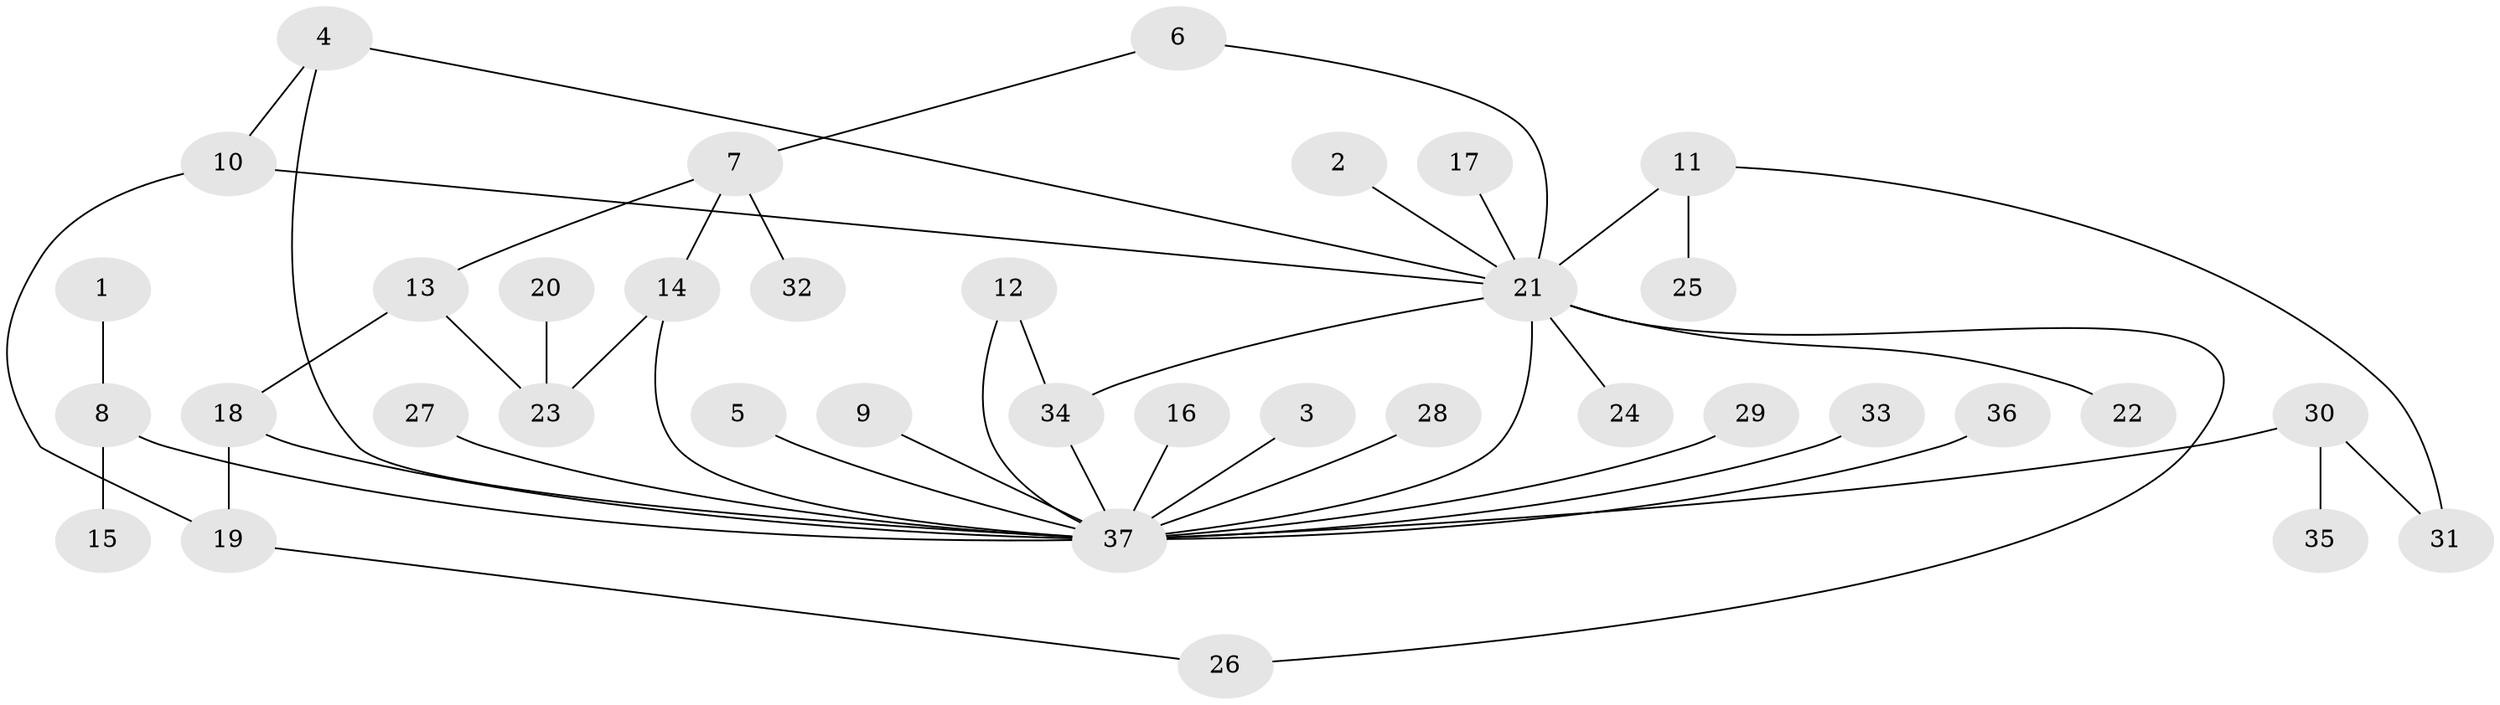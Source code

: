 // original degree distribution, {4: 0.06666666666666667, 24: 0.016666666666666666, 15: 0.016666666666666666, 2: 0.15, 3: 0.21666666666666667, 1: 0.5, 5: 0.03333333333333333}
// Generated by graph-tools (version 1.1) at 2025/36/03/04/25 23:36:48]
// undirected, 37 vertices, 46 edges
graph export_dot {
  node [color=gray90,style=filled];
  1;
  2;
  3;
  4;
  5;
  6;
  7;
  8;
  9;
  10;
  11;
  12;
  13;
  14;
  15;
  16;
  17;
  18;
  19;
  20;
  21;
  22;
  23;
  24;
  25;
  26;
  27;
  28;
  29;
  30;
  31;
  32;
  33;
  34;
  35;
  36;
  37;
  1 -- 8 [weight=1.0];
  2 -- 21 [weight=1.0];
  3 -- 37 [weight=1.0];
  4 -- 10 [weight=1.0];
  4 -- 21 [weight=1.0];
  4 -- 37 [weight=1.0];
  5 -- 37 [weight=1.0];
  6 -- 7 [weight=1.0];
  6 -- 21 [weight=1.0];
  7 -- 13 [weight=1.0];
  7 -- 14 [weight=1.0];
  7 -- 32 [weight=1.0];
  8 -- 15 [weight=1.0];
  8 -- 37 [weight=1.0];
  9 -- 37 [weight=1.0];
  10 -- 19 [weight=1.0];
  10 -- 21 [weight=1.0];
  11 -- 21 [weight=1.0];
  11 -- 25 [weight=1.0];
  11 -- 31 [weight=1.0];
  12 -- 34 [weight=1.0];
  12 -- 37 [weight=1.0];
  13 -- 18 [weight=1.0];
  13 -- 23 [weight=2.0];
  14 -- 23 [weight=1.0];
  14 -- 37 [weight=1.0];
  16 -- 37 [weight=1.0];
  17 -- 21 [weight=1.0];
  18 -- 19 [weight=1.0];
  18 -- 37 [weight=1.0];
  19 -- 26 [weight=1.0];
  20 -- 23 [weight=1.0];
  21 -- 22 [weight=1.0];
  21 -- 24 [weight=1.0];
  21 -- 26 [weight=1.0];
  21 -- 34 [weight=1.0];
  21 -- 37 [weight=1.0];
  27 -- 37 [weight=1.0];
  28 -- 37 [weight=1.0];
  29 -- 37 [weight=1.0];
  30 -- 31 [weight=1.0];
  30 -- 35 [weight=2.0];
  30 -- 37 [weight=2.0];
  33 -- 37 [weight=1.0];
  34 -- 37 [weight=1.0];
  36 -- 37 [weight=1.0];
}
